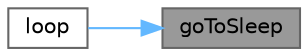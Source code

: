 digraph "goToSleep"
{
 // INTERACTIVE_SVG=YES
 // LATEX_PDF_SIZE
  bgcolor="transparent";
  edge [fontname=Helvetica,fontsize=10,labelfontname=Helvetica,labelfontsize=10];
  node [fontname=Helvetica,fontsize=10,shape=box,height=0.2,width=0.4];
  rankdir="RL";
  Node1 [id="Node000001",label="goToSleep",height=0.2,width=0.4,color="gray40", fillcolor="grey60", style="filled", fontcolor="black",tooltip="Postavlja mikrokontroler u sleep mode do pojave prekida."];
  Node1 -> Node2 [id="edge1_Node000001_Node000002",dir="back",color="steelblue1",style="solid",tooltip=" "];
  Node2 [id="Node000002",label="loop",height=0.2,width=0.4,color="grey40", fillcolor="white", style="filled",URL="$da/d98/sketch_8ino.html#afe461d27b9c48d5921c00d521181f12f",tooltip="Arduino glavna loop funkcija Bljeska LED 3 sekunde, zatim ulazi u sleep mode. Budi se na pritisak tip..."];
}
